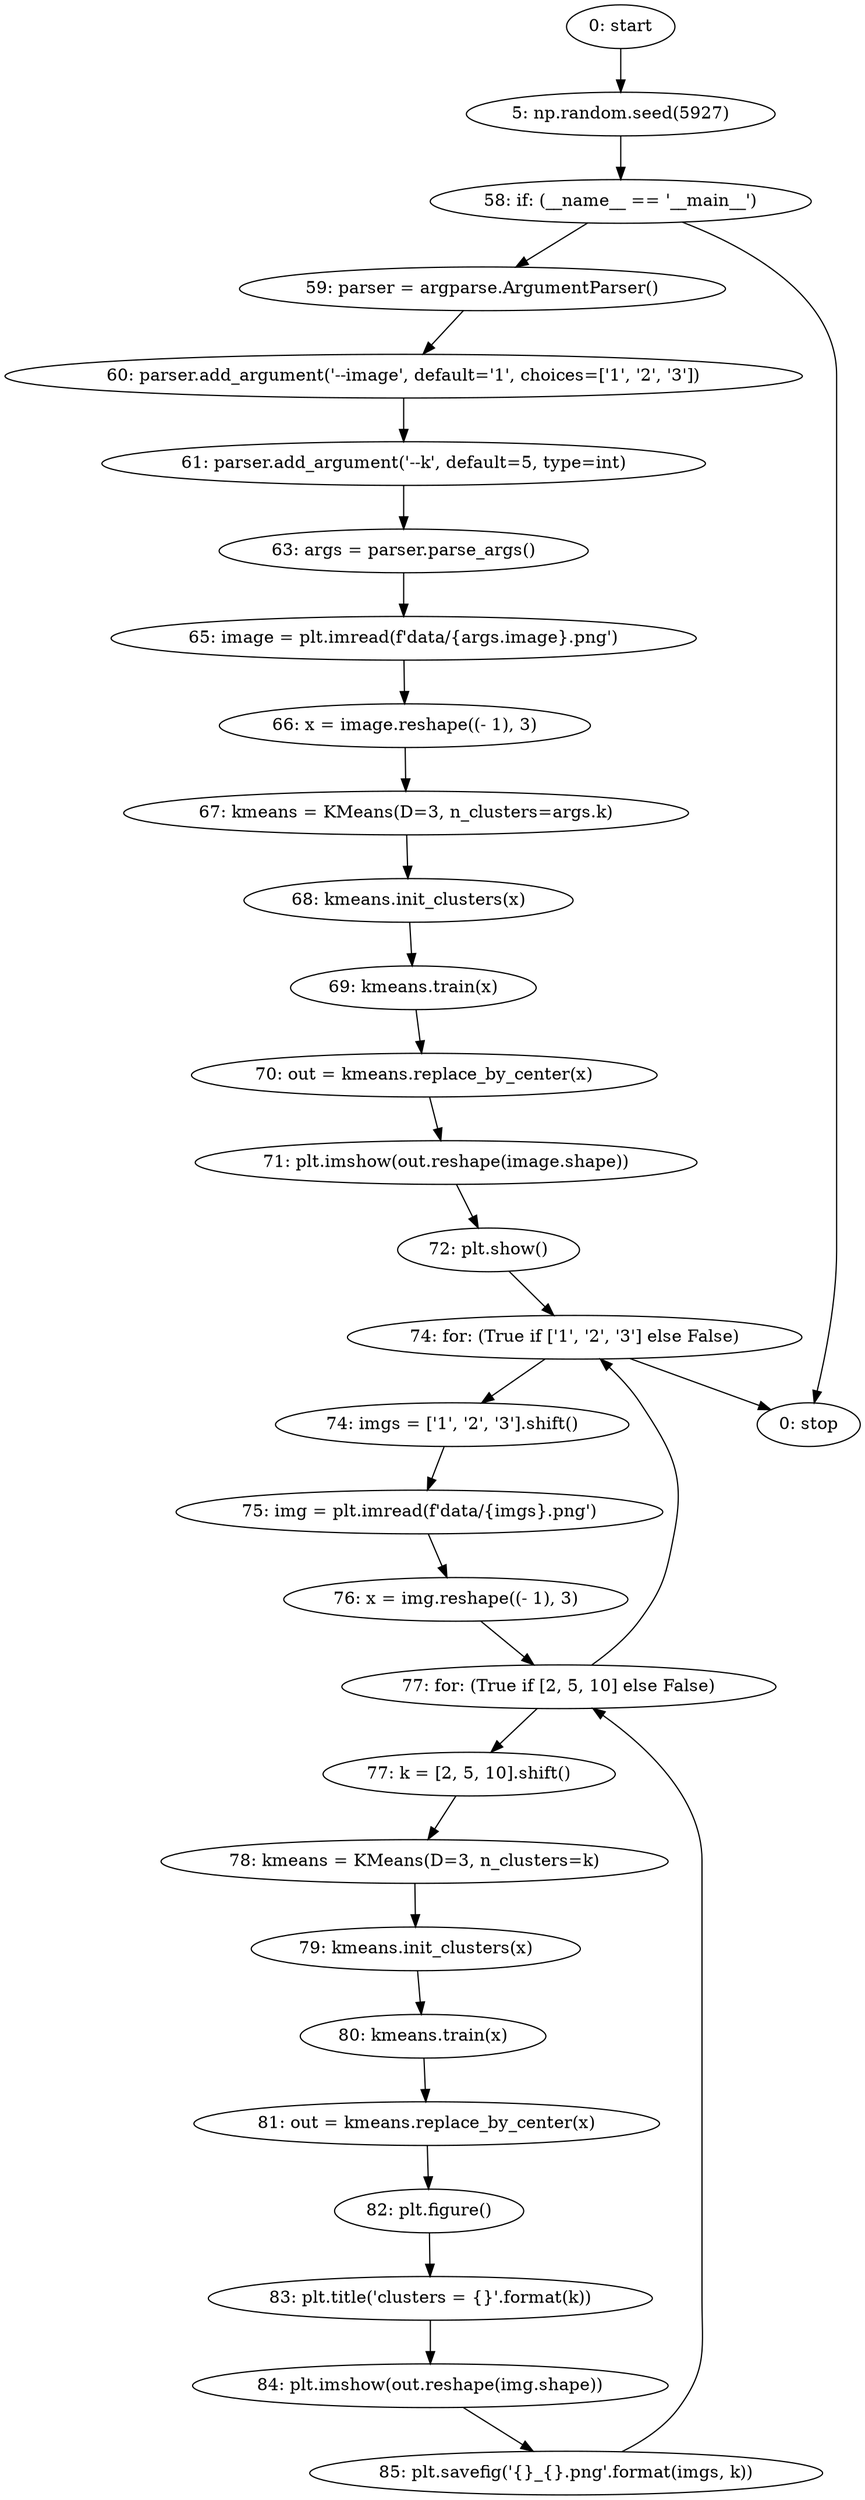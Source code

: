 strict digraph "" {
	node [label="\N"];
	0	 [label="0: start"];
	1	 [label="5: np.random.seed(5927)"];
	0 -> 1;
	2	 [label="58: if: (__name__ == '__main__')"];
	1 -> 2;
	3	 [label="59: parser = argparse.ArgumentParser()"];
	2 -> 3;
	29	 [label="0: stop"];
	2 -> 29;
	4	 [label="60: parser.add_argument('--image', default='1', choices=['1', '2', '3'])"];
	3 -> 4;
	5	 [label="61: parser.add_argument('--k', default=5, type=int)"];
	4 -> 5;
	6	 [label="63: args = parser.parse_args()"];
	5 -> 6;
	7	 [label="65: image = plt.imread(f'data/{args.image}.png')"];
	6 -> 7;
	8	 [label="66: x = image.reshape((- 1), 3)"];
	7 -> 8;
	9	 [label="67: kmeans = KMeans(D=3, n_clusters=args.k)"];
	8 -> 9;
	10	 [label="68: kmeans.init_clusters(x)"];
	9 -> 10;
	11	 [label="69: kmeans.train(x)"];
	10 -> 11;
	12	 [label="70: out = kmeans.replace_by_center(x)"];
	11 -> 12;
	13	 [label="71: plt.imshow(out.reshape(image.shape))"];
	12 -> 13;
	14	 [label="72: plt.show()"];
	13 -> 14;
	15	 [label="74: for: (True if ['1', '2', '3'] else False)"];
	14 -> 15;
	15 -> 29;
	16	 [label="74: imgs = ['1', '2', '3'].shift()"];
	15 -> 16;
	17	 [label="75: img = plt.imread(f'data/{imgs}.png')"];
	16 -> 17;
	19	 [label="77: for: (True if [2, 5, 10] else False)"];
	19 -> 15;
	20	 [label="77: k = [2, 5, 10].shift()"];
	19 -> 20;
	21	 [label="78: kmeans = KMeans(D=3, n_clusters=k)"];
	20 -> 21;
	18	 [label="76: x = img.reshape((- 1), 3)"];
	17 -> 18;
	18 -> 19;
	28	 [label="85: plt.savefig('{}_{}.png'.format(imgs, k))"];
	28 -> 19;
	22	 [label="79: kmeans.init_clusters(x)"];
	21 -> 22;
	23	 [label="80: kmeans.train(x)"];
	22 -> 23;
	24	 [label="81: out = kmeans.replace_by_center(x)"];
	23 -> 24;
	25	 [label="82: plt.figure()"];
	24 -> 25;
	26	 [label="83: plt.title('clusters = {}'.format(k))"];
	25 -> 26;
	27	 [label="84: plt.imshow(out.reshape(img.shape))"];
	26 -> 27;
	27 -> 28;
}

